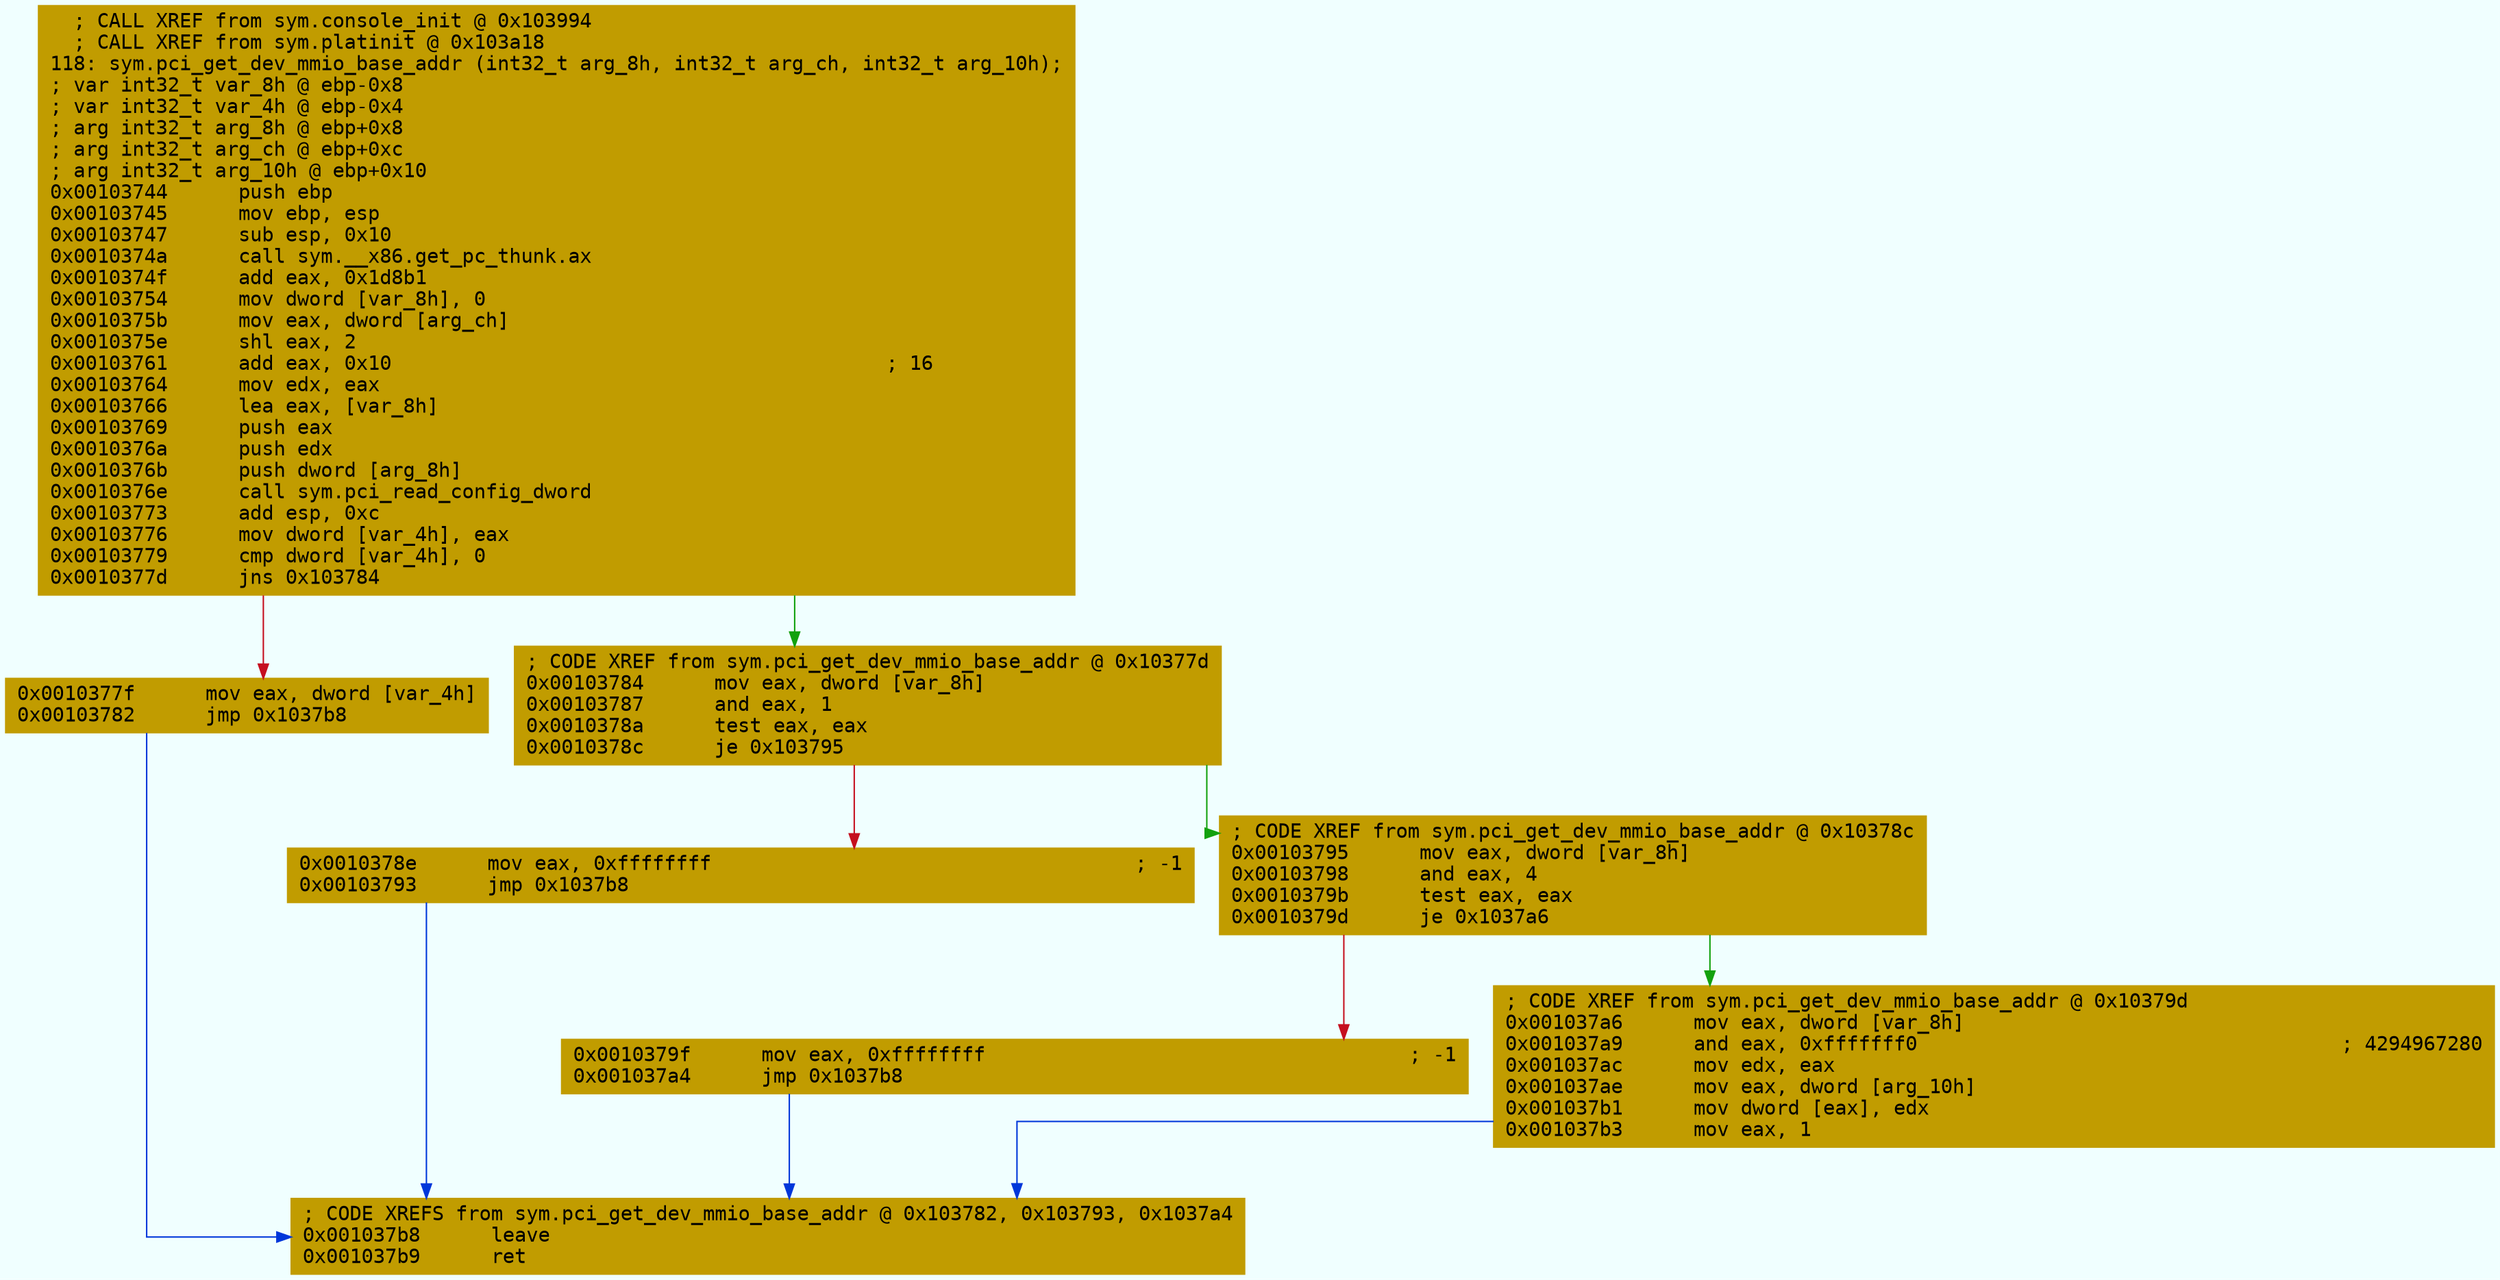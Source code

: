digraph code {
	graph [bgcolor=azure fontsize=8 fontname="Courier" splines="ortho"];
	node [fillcolor=gray style=filled shape=box];
	edge [arrowhead="normal"];
	"0x00103744" [URL="sym.pci_get_dev_mmio_base_addr/0x00103744", fillcolor="#c19c00",color="#c19c00", fontname="Courier",label="  ; CALL XREF from sym.console_init @ 0x103994\l  ; CALL XREF from sym.platinit @ 0x103a18\l118: sym.pci_get_dev_mmio_base_addr (int32_t arg_8h, int32_t arg_ch, int32_t arg_10h);\l; var int32_t var_8h @ ebp-0x8\l; var int32_t var_4h @ ebp-0x4\l; arg int32_t arg_8h @ ebp+0x8\l; arg int32_t arg_ch @ ebp+0xc\l; arg int32_t arg_10h @ ebp+0x10\l0x00103744      push ebp\l0x00103745      mov ebp, esp\l0x00103747      sub esp, 0x10\l0x0010374a      call sym.__x86.get_pc_thunk.ax\l0x0010374f      add eax, 0x1d8b1\l0x00103754      mov dword [var_8h], 0\l0x0010375b      mov eax, dword [arg_ch]\l0x0010375e      shl eax, 2\l0x00103761      add eax, 0x10                                          ; 16\l0x00103764      mov edx, eax\l0x00103766      lea eax, [var_8h]\l0x00103769      push eax\l0x0010376a      push edx\l0x0010376b      push dword [arg_8h]\l0x0010376e      call sym.pci_read_config_dword\l0x00103773      add esp, 0xc\l0x00103776      mov dword [var_4h], eax\l0x00103779      cmp dword [var_4h], 0\l0x0010377d      jns 0x103784\l"]
	"0x0010377f" [URL="sym.pci_get_dev_mmio_base_addr/0x0010377f", fillcolor="#c19c00",color="#c19c00", fontname="Courier",label="0x0010377f      mov eax, dword [var_4h]\l0x00103782      jmp 0x1037b8\l"]
	"0x00103784" [URL="sym.pci_get_dev_mmio_base_addr/0x00103784", fillcolor="#c19c00",color="#c19c00", fontname="Courier",label="; CODE XREF from sym.pci_get_dev_mmio_base_addr @ 0x10377d\l0x00103784      mov eax, dword [var_8h]\l0x00103787      and eax, 1\l0x0010378a      test eax, eax\l0x0010378c      je 0x103795\l"]
	"0x0010378e" [URL="sym.pci_get_dev_mmio_base_addr/0x0010378e", fillcolor="#c19c00",color="#c19c00", fontname="Courier",label="0x0010378e      mov eax, 0xffffffff                                    ; -1\l0x00103793      jmp 0x1037b8\l"]
	"0x00103795" [URL="sym.pci_get_dev_mmio_base_addr/0x00103795", fillcolor="#c19c00",color="#c19c00", fontname="Courier",label="; CODE XREF from sym.pci_get_dev_mmio_base_addr @ 0x10378c\l0x00103795      mov eax, dword [var_8h]\l0x00103798      and eax, 4\l0x0010379b      test eax, eax\l0x0010379d      je 0x1037a6\l"]
	"0x0010379f" [URL="sym.pci_get_dev_mmio_base_addr/0x0010379f", fillcolor="#c19c00",color="#c19c00", fontname="Courier",label="0x0010379f      mov eax, 0xffffffff                                    ; -1\l0x001037a4      jmp 0x1037b8\l"]
	"0x001037a6" [URL="sym.pci_get_dev_mmio_base_addr/0x001037a6", fillcolor="#c19c00",color="#c19c00", fontname="Courier",label="; CODE XREF from sym.pci_get_dev_mmio_base_addr @ 0x10379d\l0x001037a6      mov eax, dword [var_8h]\l0x001037a9      and eax, 0xfffffff0                                    ; 4294967280\l0x001037ac      mov edx, eax\l0x001037ae      mov eax, dword [arg_10h]\l0x001037b1      mov dword [eax], edx\l0x001037b3      mov eax, 1\l"]
	"0x001037b8" [URL="sym.pci_get_dev_mmio_base_addr/0x001037b8", fillcolor="#c19c00",color="#c19c00", fontname="Courier",label="; CODE XREFS from sym.pci_get_dev_mmio_base_addr @ 0x103782, 0x103793, 0x1037a4\l0x001037b8      leave\l0x001037b9      ret\l"]
        "0x00103744" -> "0x00103784" [color="#13a10e"];
        "0x00103744" -> "0x0010377f" [color="#c50f1f"];
        "0x0010377f" -> "0x001037b8" [color="#0037da"];
        "0x00103784" -> "0x00103795" [color="#13a10e"];
        "0x00103784" -> "0x0010378e" [color="#c50f1f"];
        "0x0010378e" -> "0x001037b8" [color="#0037da"];
        "0x00103795" -> "0x001037a6" [color="#13a10e"];
        "0x00103795" -> "0x0010379f" [color="#c50f1f"];
        "0x0010379f" -> "0x001037b8" [color="#0037da"];
        "0x001037a6" -> "0x001037b8" [color="#0037da"];
}
